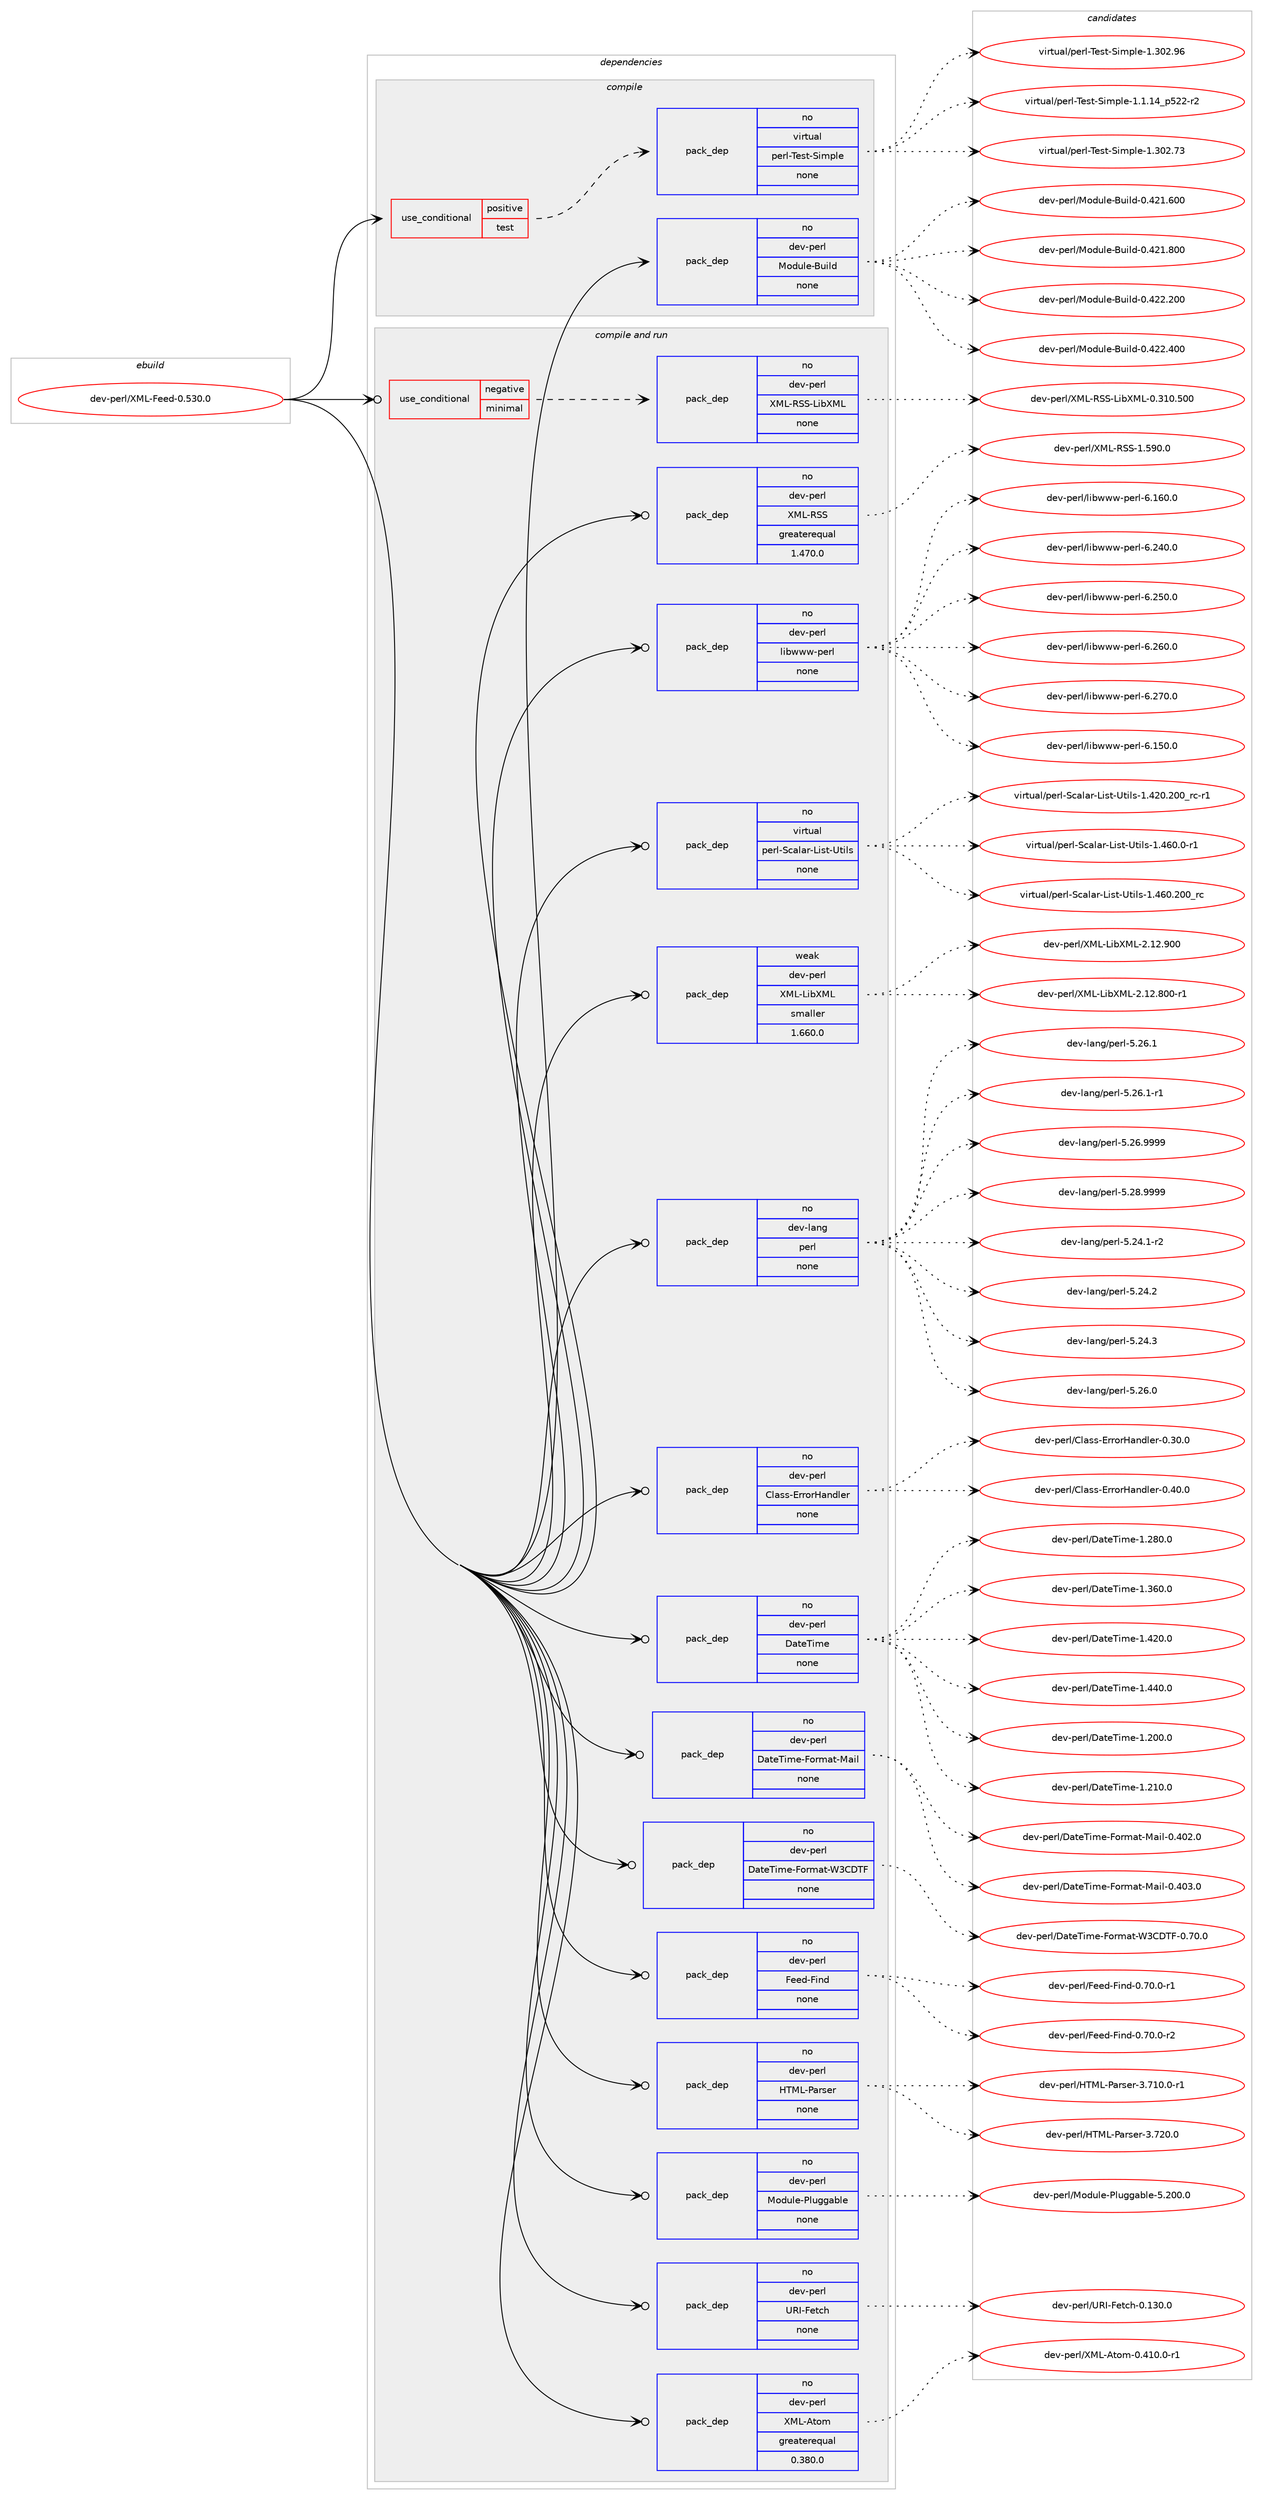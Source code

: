 digraph prolog {

# *************
# Graph options
# *************

newrank=true;
concentrate=true;
compound=true;
graph [rankdir=LR,fontname=Helvetica,fontsize=10,ranksep=1.5];#, ranksep=2.5, nodesep=0.2];
edge  [arrowhead=vee];
node  [fontname=Helvetica,fontsize=10];

# **********
# The ebuild
# **********

subgraph cluster_leftcol {
color=gray;
rank=same;
label=<<i>ebuild</i>>;
id [label="dev-perl/XML-Feed-0.530.0", color=red, width=4, href="../dev-perl/XML-Feed-0.530.0.svg"];
}

# ****************
# The dependencies
# ****************

subgraph cluster_midcol {
color=gray;
label=<<i>dependencies</i>>;
subgraph cluster_compile {
fillcolor="#eeeeee";
style=filled;
label=<<i>compile</i>>;
subgraph cond28252 {
dependency140829 [label=<<TABLE BORDER="0" CELLBORDER="1" CELLSPACING="0" CELLPADDING="4"><TR><TD ROWSPAN="3" CELLPADDING="10">use_conditional</TD></TR><TR><TD>positive</TD></TR><TR><TD>test</TD></TR></TABLE>>, shape=none, color=red];
subgraph pack108881 {
dependency140830 [label=<<TABLE BORDER="0" CELLBORDER="1" CELLSPACING="0" CELLPADDING="4" WIDTH="220"><TR><TD ROWSPAN="6" CELLPADDING="30">pack_dep</TD></TR><TR><TD WIDTH="110">no</TD></TR><TR><TD>virtual</TD></TR><TR><TD>perl-Test-Simple</TD></TR><TR><TD>none</TD></TR><TR><TD></TD></TR></TABLE>>, shape=none, color=blue];
}
dependency140829:e -> dependency140830:w [weight=20,style="dashed",arrowhead="vee"];
}
id:e -> dependency140829:w [weight=20,style="solid",arrowhead="vee"];
subgraph pack108882 {
dependency140831 [label=<<TABLE BORDER="0" CELLBORDER="1" CELLSPACING="0" CELLPADDING="4" WIDTH="220"><TR><TD ROWSPAN="6" CELLPADDING="30">pack_dep</TD></TR><TR><TD WIDTH="110">no</TD></TR><TR><TD>dev-perl</TD></TR><TR><TD>Module-Build</TD></TR><TR><TD>none</TD></TR><TR><TD></TD></TR></TABLE>>, shape=none, color=blue];
}
id:e -> dependency140831:w [weight=20,style="solid",arrowhead="vee"];
}
subgraph cluster_compileandrun {
fillcolor="#eeeeee";
style=filled;
label=<<i>compile and run</i>>;
subgraph cond28253 {
dependency140832 [label=<<TABLE BORDER="0" CELLBORDER="1" CELLSPACING="0" CELLPADDING="4"><TR><TD ROWSPAN="3" CELLPADDING="10">use_conditional</TD></TR><TR><TD>negative</TD></TR><TR><TD>minimal</TD></TR></TABLE>>, shape=none, color=red];
subgraph pack108883 {
dependency140833 [label=<<TABLE BORDER="0" CELLBORDER="1" CELLSPACING="0" CELLPADDING="4" WIDTH="220"><TR><TD ROWSPAN="6" CELLPADDING="30">pack_dep</TD></TR><TR><TD WIDTH="110">no</TD></TR><TR><TD>dev-perl</TD></TR><TR><TD>XML-RSS-LibXML</TD></TR><TR><TD>none</TD></TR><TR><TD></TD></TR></TABLE>>, shape=none, color=blue];
}
dependency140832:e -> dependency140833:w [weight=20,style="dashed",arrowhead="vee"];
}
id:e -> dependency140832:w [weight=20,style="solid",arrowhead="odotvee"];
subgraph pack108884 {
dependency140834 [label=<<TABLE BORDER="0" CELLBORDER="1" CELLSPACING="0" CELLPADDING="4" WIDTH="220"><TR><TD ROWSPAN="6" CELLPADDING="30">pack_dep</TD></TR><TR><TD WIDTH="110">no</TD></TR><TR><TD>dev-lang</TD></TR><TR><TD>perl</TD></TR><TR><TD>none</TD></TR><TR><TD></TD></TR></TABLE>>, shape=none, color=blue];
}
id:e -> dependency140834:w [weight=20,style="solid",arrowhead="odotvee"];
subgraph pack108885 {
dependency140835 [label=<<TABLE BORDER="0" CELLBORDER="1" CELLSPACING="0" CELLPADDING="4" WIDTH="220"><TR><TD ROWSPAN="6" CELLPADDING="30">pack_dep</TD></TR><TR><TD WIDTH="110">no</TD></TR><TR><TD>dev-perl</TD></TR><TR><TD>Class-ErrorHandler</TD></TR><TR><TD>none</TD></TR><TR><TD></TD></TR></TABLE>>, shape=none, color=blue];
}
id:e -> dependency140835:w [weight=20,style="solid",arrowhead="odotvee"];
subgraph pack108886 {
dependency140836 [label=<<TABLE BORDER="0" CELLBORDER="1" CELLSPACING="0" CELLPADDING="4" WIDTH="220"><TR><TD ROWSPAN="6" CELLPADDING="30">pack_dep</TD></TR><TR><TD WIDTH="110">no</TD></TR><TR><TD>dev-perl</TD></TR><TR><TD>DateTime</TD></TR><TR><TD>none</TD></TR><TR><TD></TD></TR></TABLE>>, shape=none, color=blue];
}
id:e -> dependency140836:w [weight=20,style="solid",arrowhead="odotvee"];
subgraph pack108887 {
dependency140837 [label=<<TABLE BORDER="0" CELLBORDER="1" CELLSPACING="0" CELLPADDING="4" WIDTH="220"><TR><TD ROWSPAN="6" CELLPADDING="30">pack_dep</TD></TR><TR><TD WIDTH="110">no</TD></TR><TR><TD>dev-perl</TD></TR><TR><TD>DateTime-Format-Mail</TD></TR><TR><TD>none</TD></TR><TR><TD></TD></TR></TABLE>>, shape=none, color=blue];
}
id:e -> dependency140837:w [weight=20,style="solid",arrowhead="odotvee"];
subgraph pack108888 {
dependency140838 [label=<<TABLE BORDER="0" CELLBORDER="1" CELLSPACING="0" CELLPADDING="4" WIDTH="220"><TR><TD ROWSPAN="6" CELLPADDING="30">pack_dep</TD></TR><TR><TD WIDTH="110">no</TD></TR><TR><TD>dev-perl</TD></TR><TR><TD>DateTime-Format-W3CDTF</TD></TR><TR><TD>none</TD></TR><TR><TD></TD></TR></TABLE>>, shape=none, color=blue];
}
id:e -> dependency140838:w [weight=20,style="solid",arrowhead="odotvee"];
subgraph pack108889 {
dependency140839 [label=<<TABLE BORDER="0" CELLBORDER="1" CELLSPACING="0" CELLPADDING="4" WIDTH="220"><TR><TD ROWSPAN="6" CELLPADDING="30">pack_dep</TD></TR><TR><TD WIDTH="110">no</TD></TR><TR><TD>dev-perl</TD></TR><TR><TD>Feed-Find</TD></TR><TR><TD>none</TD></TR><TR><TD></TD></TR></TABLE>>, shape=none, color=blue];
}
id:e -> dependency140839:w [weight=20,style="solid",arrowhead="odotvee"];
subgraph pack108890 {
dependency140840 [label=<<TABLE BORDER="0" CELLBORDER="1" CELLSPACING="0" CELLPADDING="4" WIDTH="220"><TR><TD ROWSPAN="6" CELLPADDING="30">pack_dep</TD></TR><TR><TD WIDTH="110">no</TD></TR><TR><TD>dev-perl</TD></TR><TR><TD>HTML-Parser</TD></TR><TR><TD>none</TD></TR><TR><TD></TD></TR></TABLE>>, shape=none, color=blue];
}
id:e -> dependency140840:w [weight=20,style="solid",arrowhead="odotvee"];
subgraph pack108891 {
dependency140841 [label=<<TABLE BORDER="0" CELLBORDER="1" CELLSPACING="0" CELLPADDING="4" WIDTH="220"><TR><TD ROWSPAN="6" CELLPADDING="30">pack_dep</TD></TR><TR><TD WIDTH="110">no</TD></TR><TR><TD>dev-perl</TD></TR><TR><TD>Module-Pluggable</TD></TR><TR><TD>none</TD></TR><TR><TD></TD></TR></TABLE>>, shape=none, color=blue];
}
id:e -> dependency140841:w [weight=20,style="solid",arrowhead="odotvee"];
subgraph pack108892 {
dependency140842 [label=<<TABLE BORDER="0" CELLBORDER="1" CELLSPACING="0" CELLPADDING="4" WIDTH="220"><TR><TD ROWSPAN="6" CELLPADDING="30">pack_dep</TD></TR><TR><TD WIDTH="110">no</TD></TR><TR><TD>dev-perl</TD></TR><TR><TD>URI-Fetch</TD></TR><TR><TD>none</TD></TR><TR><TD></TD></TR></TABLE>>, shape=none, color=blue];
}
id:e -> dependency140842:w [weight=20,style="solid",arrowhead="odotvee"];
subgraph pack108893 {
dependency140843 [label=<<TABLE BORDER="0" CELLBORDER="1" CELLSPACING="0" CELLPADDING="4" WIDTH="220"><TR><TD ROWSPAN="6" CELLPADDING="30">pack_dep</TD></TR><TR><TD WIDTH="110">no</TD></TR><TR><TD>dev-perl</TD></TR><TR><TD>XML-Atom</TD></TR><TR><TD>greaterequal</TD></TR><TR><TD>0.380.0</TD></TR></TABLE>>, shape=none, color=blue];
}
id:e -> dependency140843:w [weight=20,style="solid",arrowhead="odotvee"];
subgraph pack108894 {
dependency140844 [label=<<TABLE BORDER="0" CELLBORDER="1" CELLSPACING="0" CELLPADDING="4" WIDTH="220"><TR><TD ROWSPAN="6" CELLPADDING="30">pack_dep</TD></TR><TR><TD WIDTH="110">no</TD></TR><TR><TD>dev-perl</TD></TR><TR><TD>XML-RSS</TD></TR><TR><TD>greaterequal</TD></TR><TR><TD>1.470.0</TD></TR></TABLE>>, shape=none, color=blue];
}
id:e -> dependency140844:w [weight=20,style="solid",arrowhead="odotvee"];
subgraph pack108895 {
dependency140845 [label=<<TABLE BORDER="0" CELLBORDER="1" CELLSPACING="0" CELLPADDING="4" WIDTH="220"><TR><TD ROWSPAN="6" CELLPADDING="30">pack_dep</TD></TR><TR><TD WIDTH="110">no</TD></TR><TR><TD>dev-perl</TD></TR><TR><TD>libwww-perl</TD></TR><TR><TD>none</TD></TR><TR><TD></TD></TR></TABLE>>, shape=none, color=blue];
}
id:e -> dependency140845:w [weight=20,style="solid",arrowhead="odotvee"];
subgraph pack108896 {
dependency140846 [label=<<TABLE BORDER="0" CELLBORDER="1" CELLSPACING="0" CELLPADDING="4" WIDTH="220"><TR><TD ROWSPAN="6" CELLPADDING="30">pack_dep</TD></TR><TR><TD WIDTH="110">no</TD></TR><TR><TD>virtual</TD></TR><TR><TD>perl-Scalar-List-Utils</TD></TR><TR><TD>none</TD></TR><TR><TD></TD></TR></TABLE>>, shape=none, color=blue];
}
id:e -> dependency140846:w [weight=20,style="solid",arrowhead="odotvee"];
subgraph pack108897 {
dependency140847 [label=<<TABLE BORDER="0" CELLBORDER="1" CELLSPACING="0" CELLPADDING="4" WIDTH="220"><TR><TD ROWSPAN="6" CELLPADDING="30">pack_dep</TD></TR><TR><TD WIDTH="110">weak</TD></TR><TR><TD>dev-perl</TD></TR><TR><TD>XML-LibXML</TD></TR><TR><TD>smaller</TD></TR><TR><TD>1.660.0</TD></TR></TABLE>>, shape=none, color=blue];
}
id:e -> dependency140847:w [weight=20,style="solid",arrowhead="odotvee"];
}
subgraph cluster_run {
fillcolor="#eeeeee";
style=filled;
label=<<i>run</i>>;
}
}

# **************
# The candidates
# **************

subgraph cluster_choices {
rank=same;
color=gray;
label=<<i>candidates</i>>;

subgraph choice108881 {
color=black;
nodesep=1;
choice11810511411611797108471121011141084584101115116458310510911210810145494649464952951125350504511450 [label="virtual/perl-Test-Simple-1.1.14_p522-r2", color=red, width=4,href="../virtual/perl-Test-Simple-1.1.14_p522-r2.svg"];
choice118105114116117971084711210111410845841011151164583105109112108101454946514850465551 [label="virtual/perl-Test-Simple-1.302.73", color=red, width=4,href="../virtual/perl-Test-Simple-1.302.73.svg"];
choice118105114116117971084711210111410845841011151164583105109112108101454946514850465754 [label="virtual/perl-Test-Simple-1.302.96", color=red, width=4,href="../virtual/perl-Test-Simple-1.302.96.svg"];
dependency140830:e -> choice11810511411611797108471121011141084584101115116458310510911210810145494649464952951125350504511450:w [style=dotted,weight="100"];
dependency140830:e -> choice118105114116117971084711210111410845841011151164583105109112108101454946514850465551:w [style=dotted,weight="100"];
dependency140830:e -> choice118105114116117971084711210111410845841011151164583105109112108101454946514850465754:w [style=dotted,weight="100"];
}
subgraph choice108882 {
color=black;
nodesep=1;
choice100101118451121011141084777111100117108101456611710510810045484652504946544848 [label="dev-perl/Module-Build-0.421.600", color=red, width=4,href="../dev-perl/Module-Build-0.421.600.svg"];
choice100101118451121011141084777111100117108101456611710510810045484652504946564848 [label="dev-perl/Module-Build-0.421.800", color=red, width=4,href="../dev-perl/Module-Build-0.421.800.svg"];
choice100101118451121011141084777111100117108101456611710510810045484652505046504848 [label="dev-perl/Module-Build-0.422.200", color=red, width=4,href="../dev-perl/Module-Build-0.422.200.svg"];
choice100101118451121011141084777111100117108101456611710510810045484652505046524848 [label="dev-perl/Module-Build-0.422.400", color=red, width=4,href="../dev-perl/Module-Build-0.422.400.svg"];
dependency140831:e -> choice100101118451121011141084777111100117108101456611710510810045484652504946544848:w [style=dotted,weight="100"];
dependency140831:e -> choice100101118451121011141084777111100117108101456611710510810045484652504946564848:w [style=dotted,weight="100"];
dependency140831:e -> choice100101118451121011141084777111100117108101456611710510810045484652505046504848:w [style=dotted,weight="100"];
dependency140831:e -> choice100101118451121011141084777111100117108101456611710510810045484652505046524848:w [style=dotted,weight="100"];
}
subgraph choice108883 {
color=black;
nodesep=1;
choice10010111845112101114108478877764582838345761059888777645484651494846534848 [label="dev-perl/XML-RSS-LibXML-0.310.500", color=red, width=4,href="../dev-perl/XML-RSS-LibXML-0.310.500.svg"];
dependency140833:e -> choice10010111845112101114108478877764582838345761059888777645484651494846534848:w [style=dotted,weight="100"];
}
subgraph choice108884 {
color=black;
nodesep=1;
choice100101118451089711010347112101114108455346505246494511450 [label="dev-lang/perl-5.24.1-r2", color=red, width=4,href="../dev-lang/perl-5.24.1-r2.svg"];
choice10010111845108971101034711210111410845534650524650 [label="dev-lang/perl-5.24.2", color=red, width=4,href="../dev-lang/perl-5.24.2.svg"];
choice10010111845108971101034711210111410845534650524651 [label="dev-lang/perl-5.24.3", color=red, width=4,href="../dev-lang/perl-5.24.3.svg"];
choice10010111845108971101034711210111410845534650544648 [label="dev-lang/perl-5.26.0", color=red, width=4,href="../dev-lang/perl-5.26.0.svg"];
choice10010111845108971101034711210111410845534650544649 [label="dev-lang/perl-5.26.1", color=red, width=4,href="../dev-lang/perl-5.26.1.svg"];
choice100101118451089711010347112101114108455346505446494511449 [label="dev-lang/perl-5.26.1-r1", color=red, width=4,href="../dev-lang/perl-5.26.1-r1.svg"];
choice10010111845108971101034711210111410845534650544657575757 [label="dev-lang/perl-5.26.9999", color=red, width=4,href="../dev-lang/perl-5.26.9999.svg"];
choice10010111845108971101034711210111410845534650564657575757 [label="dev-lang/perl-5.28.9999", color=red, width=4,href="../dev-lang/perl-5.28.9999.svg"];
dependency140834:e -> choice100101118451089711010347112101114108455346505246494511450:w [style=dotted,weight="100"];
dependency140834:e -> choice10010111845108971101034711210111410845534650524650:w [style=dotted,weight="100"];
dependency140834:e -> choice10010111845108971101034711210111410845534650524651:w [style=dotted,weight="100"];
dependency140834:e -> choice10010111845108971101034711210111410845534650544648:w [style=dotted,weight="100"];
dependency140834:e -> choice10010111845108971101034711210111410845534650544649:w [style=dotted,weight="100"];
dependency140834:e -> choice100101118451089711010347112101114108455346505446494511449:w [style=dotted,weight="100"];
dependency140834:e -> choice10010111845108971101034711210111410845534650544657575757:w [style=dotted,weight="100"];
dependency140834:e -> choice10010111845108971101034711210111410845534650564657575757:w [style=dotted,weight="100"];
}
subgraph choice108885 {
color=black;
nodesep=1;
choice100101118451121011141084767108971151154569114114111114729711010010810111445484651484648 [label="dev-perl/Class-ErrorHandler-0.30.0", color=red, width=4,href="../dev-perl/Class-ErrorHandler-0.30.0.svg"];
choice100101118451121011141084767108971151154569114114111114729711010010810111445484652484648 [label="dev-perl/Class-ErrorHandler-0.40.0", color=red, width=4,href="../dev-perl/Class-ErrorHandler-0.40.0.svg"];
dependency140835:e -> choice100101118451121011141084767108971151154569114114111114729711010010810111445484651484648:w [style=dotted,weight="100"];
dependency140835:e -> choice100101118451121011141084767108971151154569114114111114729711010010810111445484652484648:w [style=dotted,weight="100"];
}
subgraph choice108886 {
color=black;
nodesep=1;
choice10010111845112101114108476897116101841051091014549465048484648 [label="dev-perl/DateTime-1.200.0", color=red, width=4,href="../dev-perl/DateTime-1.200.0.svg"];
choice10010111845112101114108476897116101841051091014549465049484648 [label="dev-perl/DateTime-1.210.0", color=red, width=4,href="../dev-perl/DateTime-1.210.0.svg"];
choice10010111845112101114108476897116101841051091014549465056484648 [label="dev-perl/DateTime-1.280.0", color=red, width=4,href="../dev-perl/DateTime-1.280.0.svg"];
choice10010111845112101114108476897116101841051091014549465154484648 [label="dev-perl/DateTime-1.360.0", color=red, width=4,href="../dev-perl/DateTime-1.360.0.svg"];
choice10010111845112101114108476897116101841051091014549465250484648 [label="dev-perl/DateTime-1.420.0", color=red, width=4,href="../dev-perl/DateTime-1.420.0.svg"];
choice10010111845112101114108476897116101841051091014549465252484648 [label="dev-perl/DateTime-1.440.0", color=red, width=4,href="../dev-perl/DateTime-1.440.0.svg"];
dependency140836:e -> choice10010111845112101114108476897116101841051091014549465048484648:w [style=dotted,weight="100"];
dependency140836:e -> choice10010111845112101114108476897116101841051091014549465049484648:w [style=dotted,weight="100"];
dependency140836:e -> choice10010111845112101114108476897116101841051091014549465056484648:w [style=dotted,weight="100"];
dependency140836:e -> choice10010111845112101114108476897116101841051091014549465154484648:w [style=dotted,weight="100"];
dependency140836:e -> choice10010111845112101114108476897116101841051091014549465250484648:w [style=dotted,weight="100"];
dependency140836:e -> choice10010111845112101114108476897116101841051091014549465252484648:w [style=dotted,weight="100"];
}
subgraph choice108887 {
color=black;
nodesep=1;
choice10010111845112101114108476897116101841051091014570111114109971164577971051084548465248504648 [label="dev-perl/DateTime-Format-Mail-0.402.0", color=red, width=4,href="../dev-perl/DateTime-Format-Mail-0.402.0.svg"];
choice10010111845112101114108476897116101841051091014570111114109971164577971051084548465248514648 [label="dev-perl/DateTime-Format-Mail-0.403.0", color=red, width=4,href="../dev-perl/DateTime-Format-Mail-0.403.0.svg"];
dependency140837:e -> choice10010111845112101114108476897116101841051091014570111114109971164577971051084548465248504648:w [style=dotted,weight="100"];
dependency140837:e -> choice10010111845112101114108476897116101841051091014570111114109971164577971051084548465248514648:w [style=dotted,weight="100"];
}
subgraph choice108888 {
color=black;
nodesep=1;
choice10010111845112101114108476897116101841051091014570111114109971164587516768847045484655484648 [label="dev-perl/DateTime-Format-W3CDTF-0.70.0", color=red, width=4,href="../dev-perl/DateTime-Format-W3CDTF-0.70.0.svg"];
dependency140838:e -> choice10010111845112101114108476897116101841051091014570111114109971164587516768847045484655484648:w [style=dotted,weight="100"];
}
subgraph choice108889 {
color=black;
nodesep=1;
choice1001011184511210111410847701011011004570105110100454846554846484511449 [label="dev-perl/Feed-Find-0.70.0-r1", color=red, width=4,href="../dev-perl/Feed-Find-0.70.0-r1.svg"];
choice1001011184511210111410847701011011004570105110100454846554846484511450 [label="dev-perl/Feed-Find-0.70.0-r2", color=red, width=4,href="../dev-perl/Feed-Find-0.70.0-r2.svg"];
dependency140839:e -> choice1001011184511210111410847701011011004570105110100454846554846484511449:w [style=dotted,weight="100"];
dependency140839:e -> choice1001011184511210111410847701011011004570105110100454846554846484511450:w [style=dotted,weight="100"];
}
subgraph choice108890 {
color=black;
nodesep=1;
choice10010111845112101114108477284777645809711411510111445514655494846484511449 [label="dev-perl/HTML-Parser-3.710.0-r1", color=red, width=4,href="../dev-perl/HTML-Parser-3.710.0-r1.svg"];
choice1001011184511210111410847728477764580971141151011144551465550484648 [label="dev-perl/HTML-Parser-3.720.0", color=red, width=4,href="../dev-perl/HTML-Parser-3.720.0.svg"];
dependency140840:e -> choice10010111845112101114108477284777645809711411510111445514655494846484511449:w [style=dotted,weight="100"];
dependency140840:e -> choice1001011184511210111410847728477764580971141151011144551465550484648:w [style=dotted,weight="100"];
}
subgraph choice108891 {
color=black;
nodesep=1;
choice100101118451121011141084777111100117108101458010811710310397981081014553465048484648 [label="dev-perl/Module-Pluggable-5.200.0", color=red, width=4,href="../dev-perl/Module-Pluggable-5.200.0.svg"];
dependency140841:e -> choice100101118451121011141084777111100117108101458010811710310397981081014553465048484648:w [style=dotted,weight="100"];
}
subgraph choice108892 {
color=black;
nodesep=1;
choice10010111845112101114108478582734570101116991044548464951484648 [label="dev-perl/URI-Fetch-0.130.0", color=red, width=4,href="../dev-perl/URI-Fetch-0.130.0.svg"];
dependency140842:e -> choice10010111845112101114108478582734570101116991044548464951484648:w [style=dotted,weight="100"];
}
subgraph choice108893 {
color=black;
nodesep=1;
choice1001011184511210111410847887776456511611110945484652494846484511449 [label="dev-perl/XML-Atom-0.410.0-r1", color=red, width=4,href="../dev-perl/XML-Atom-0.410.0-r1.svg"];
dependency140843:e -> choice1001011184511210111410847887776456511611110945484652494846484511449:w [style=dotted,weight="100"];
}
subgraph choice108894 {
color=black;
nodesep=1;
choice1001011184511210111410847887776458283834549465357484648 [label="dev-perl/XML-RSS-1.590.0", color=red, width=4,href="../dev-perl/XML-RSS-1.590.0.svg"];
dependency140844:e -> choice1001011184511210111410847887776458283834549465357484648:w [style=dotted,weight="100"];
}
subgraph choice108895 {
color=black;
nodesep=1;
choice100101118451121011141084710810598119119119451121011141084554464953484648 [label="dev-perl/libwww-perl-6.150.0", color=red, width=4,href="../dev-perl/libwww-perl-6.150.0.svg"];
choice100101118451121011141084710810598119119119451121011141084554464954484648 [label="dev-perl/libwww-perl-6.160.0", color=red, width=4,href="../dev-perl/libwww-perl-6.160.0.svg"];
choice100101118451121011141084710810598119119119451121011141084554465052484648 [label="dev-perl/libwww-perl-6.240.0", color=red, width=4,href="../dev-perl/libwww-perl-6.240.0.svg"];
choice100101118451121011141084710810598119119119451121011141084554465053484648 [label="dev-perl/libwww-perl-6.250.0", color=red, width=4,href="../dev-perl/libwww-perl-6.250.0.svg"];
choice100101118451121011141084710810598119119119451121011141084554465054484648 [label="dev-perl/libwww-perl-6.260.0", color=red, width=4,href="../dev-perl/libwww-perl-6.260.0.svg"];
choice100101118451121011141084710810598119119119451121011141084554465055484648 [label="dev-perl/libwww-perl-6.270.0", color=red, width=4,href="../dev-perl/libwww-perl-6.270.0.svg"];
dependency140845:e -> choice100101118451121011141084710810598119119119451121011141084554464953484648:w [style=dotted,weight="100"];
dependency140845:e -> choice100101118451121011141084710810598119119119451121011141084554464954484648:w [style=dotted,weight="100"];
dependency140845:e -> choice100101118451121011141084710810598119119119451121011141084554465052484648:w [style=dotted,weight="100"];
dependency140845:e -> choice100101118451121011141084710810598119119119451121011141084554465053484648:w [style=dotted,weight="100"];
dependency140845:e -> choice100101118451121011141084710810598119119119451121011141084554465054484648:w [style=dotted,weight="100"];
dependency140845:e -> choice100101118451121011141084710810598119119119451121011141084554465055484648:w [style=dotted,weight="100"];
}
subgraph choice108896 {
color=black;
nodesep=1;
choice11810511411611797108471121011141084583999710897114457610511511645851161051081154549465250484650484895114994511449 [label="virtual/perl-Scalar-List-Utils-1.420.200_rc-r1", color=red, width=4,href="../virtual/perl-Scalar-List-Utils-1.420.200_rc-r1.svg"];
choice118105114116117971084711210111410845839997108971144576105115116458511610510811545494652544846484511449 [label="virtual/perl-Scalar-List-Utils-1.460.0-r1", color=red, width=4,href="../virtual/perl-Scalar-List-Utils-1.460.0-r1.svg"];
choice1181051141161179710847112101114108458399971089711445761051151164585116105108115454946525448465048489511499 [label="virtual/perl-Scalar-List-Utils-1.460.200_rc", color=red, width=4,href="../virtual/perl-Scalar-List-Utils-1.460.200_rc.svg"];
dependency140846:e -> choice11810511411611797108471121011141084583999710897114457610511511645851161051081154549465250484650484895114994511449:w [style=dotted,weight="100"];
dependency140846:e -> choice118105114116117971084711210111410845839997108971144576105115116458511610510811545494652544846484511449:w [style=dotted,weight="100"];
dependency140846:e -> choice1181051141161179710847112101114108458399971089711445761051151164585116105108115454946525448465048489511499:w [style=dotted,weight="100"];
}
subgraph choice108897 {
color=black;
nodesep=1;
choice10010111845112101114108478877764576105988877764550464950465648484511449 [label="dev-perl/XML-LibXML-2.12.800-r1", color=red, width=4,href="../dev-perl/XML-LibXML-2.12.800-r1.svg"];
choice1001011184511210111410847887776457610598887776455046495046574848 [label="dev-perl/XML-LibXML-2.12.900", color=red, width=4,href="../dev-perl/XML-LibXML-2.12.900.svg"];
dependency140847:e -> choice10010111845112101114108478877764576105988877764550464950465648484511449:w [style=dotted,weight="100"];
dependency140847:e -> choice1001011184511210111410847887776457610598887776455046495046574848:w [style=dotted,weight="100"];
}
}

}
